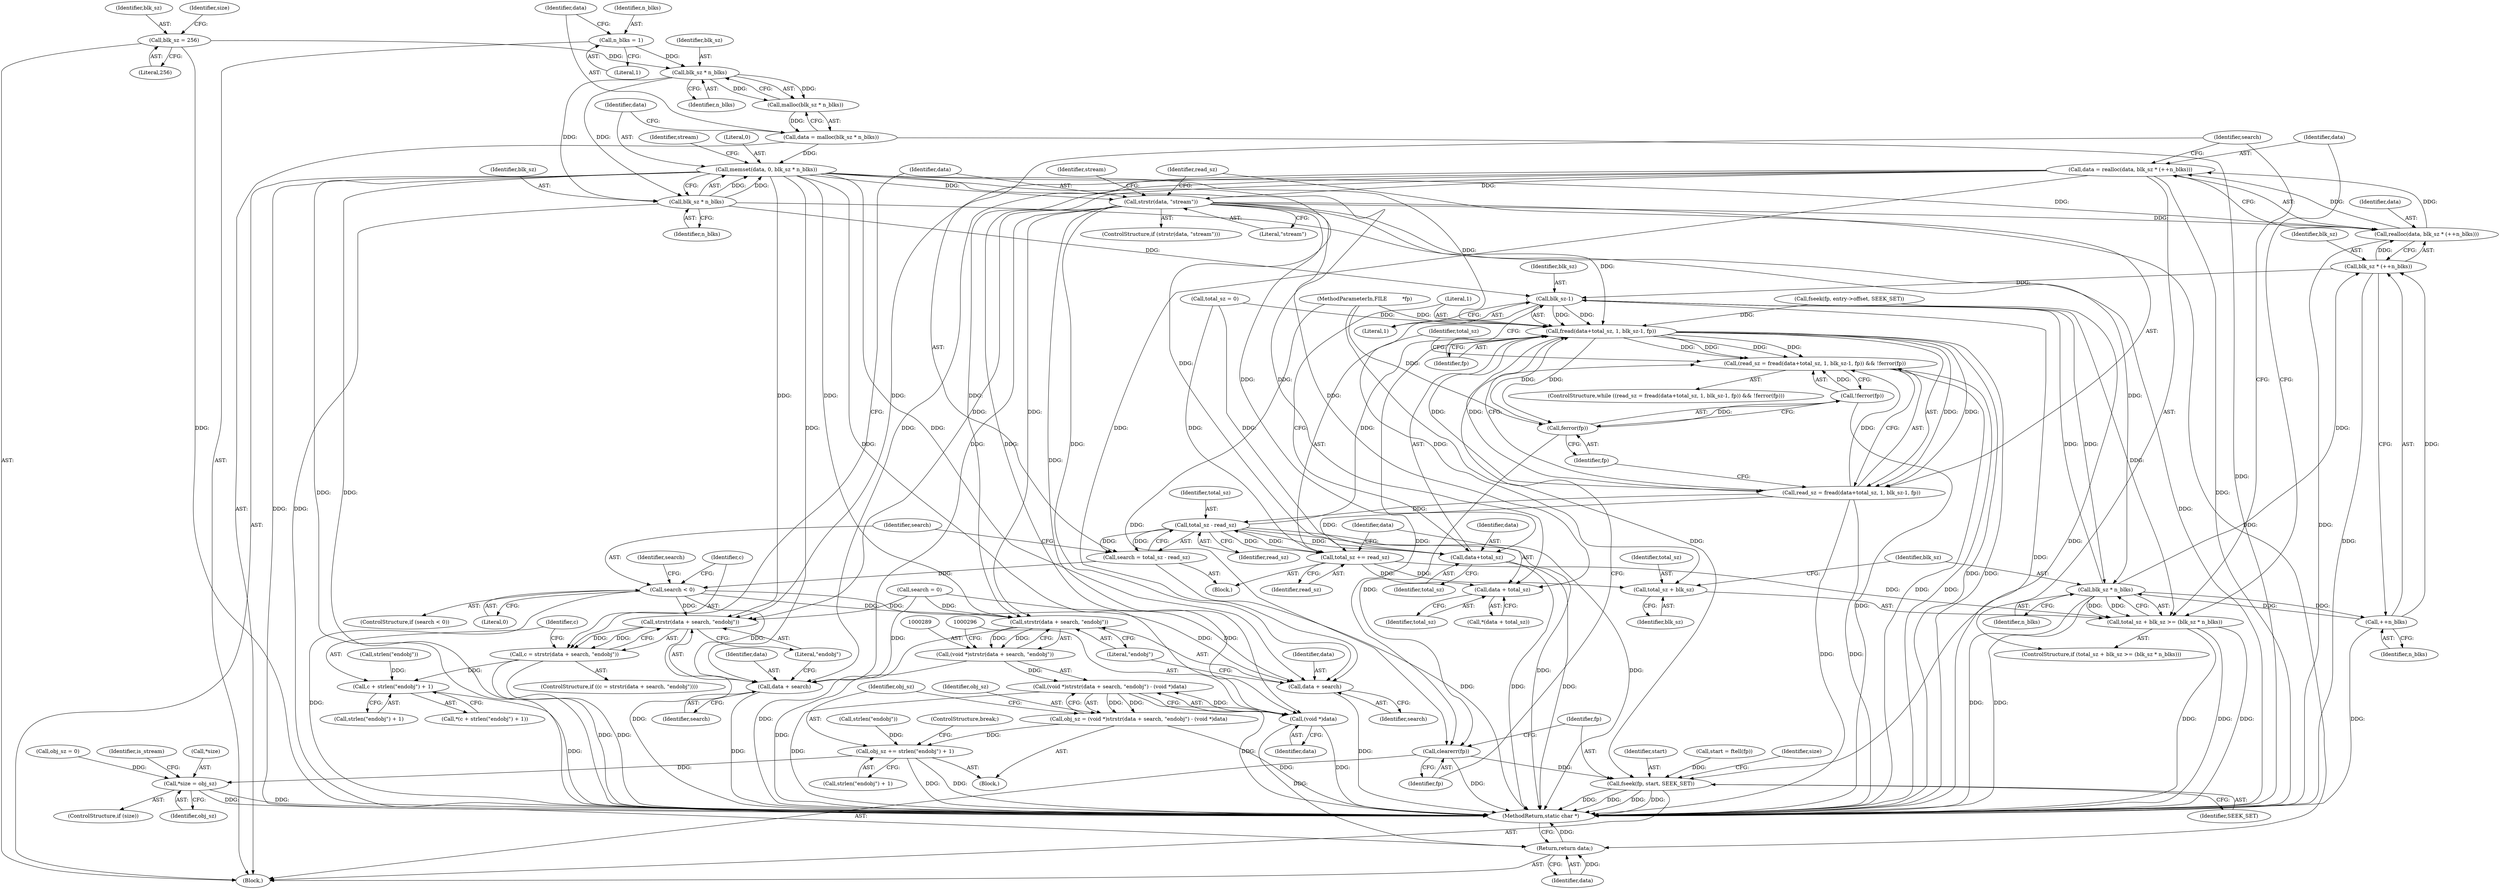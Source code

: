 digraph "1_pdfresurrect_0c4120fffa3dffe97b95c486a120eded82afe8a6_3@API" {
"1000247" [label="(Call,data = realloc(data, blk_sz * (++n_blks)))"];
"1000249" [label="(Call,realloc(data, blk_sz * (++n_blks)))"];
"1000204" [label="(Call,memset(data, 0, blk_sz * n_blks))"];
"1000198" [label="(Call,data = malloc(blk_sz * n_blks))"];
"1000200" [label="(Call,malloc(blk_sz * n_blks))"];
"1000201" [label="(Call,blk_sz * n_blks)"];
"1000114" [label="(Call,blk_sz = 256)"];
"1000195" [label="(Call,n_blks = 1)"];
"1000207" [label="(Call,blk_sz * n_blks)"];
"1000307" [label="(Call,strstr(data, \"stream\"))"];
"1000247" [label="(Call,data = realloc(data, blk_sz * (++n_blks)))"];
"1000251" [label="(Call,blk_sz * (++n_blks))"];
"1000244" [label="(Call,blk_sz * n_blks)"];
"1000222" [label="(Call,blk_sz-1)"];
"1000253" [label="(Call,++n_blks)"];
"1000270" [label="(Call,strstr(data + search, \"endobj\"))"];
"1000268" [label="(Call,c = strstr(data + search, \"endobj\"))"];
"1000278" [label="(Call,c + strlen(\"endobj\") + 1)"];
"1000271" [label="(Call,data + search)"];
"1000290" [label="(Call,strstr(data + search, \"endobj\"))"];
"1000288" [label="(Call,(void *)strstr(data + search, \"endobj\"))"];
"1000287" [label="(Call,(void *)strstr(data + search, \"endobj\") - (void *)data)"];
"1000285" [label="(Call,obj_sz = (void *)strstr(data + search, \"endobj\") - (void *)data)"];
"1000298" [label="(Call,obj_sz += strlen(\"endobj\") + 1)"];
"1000321" [label="(Call,*size = obj_sz)"];
"1000291" [label="(Call,data + search)"];
"1000295" [label="(Call,(void *)data)"];
"1000331" [label="(Return,return data;)"];
"1000217" [label="(Call,fread(data+total_sz, 1, blk_sz-1, fp))"];
"1000214" [label="(Call,(read_sz = fread(data+total_sz, 1, blk_sz-1, fp)) && !ferror(fp))"];
"1000215" [label="(Call,read_sz = fread(data+total_sz, 1, blk_sz-1, fp))"];
"1000230" [label="(Call,total_sz += read_sz)"];
"1000235" [label="(Call,data + total_sz)"];
"1000240" [label="(Call,total_sz + blk_sz >= (blk_sz * n_blks))"];
"1000241" [label="(Call,total_sz + blk_sz)"];
"1000257" [label="(Call,total_sz - read_sz)"];
"1000218" [label="(Call,data+total_sz)"];
"1000255" [label="(Call,search = total_sz - read_sz)"];
"1000261" [label="(Call,search < 0)"];
"1000227" [label="(Call,ferror(fp))"];
"1000226" [label="(Call,!ferror(fp))"];
"1000313" [label="(Call,clearerr(fp))"];
"1000315" [label="(Call,fseek(fp, start, SEEK_SET))"];
"1000205" [label="(Identifier,data)"];
"1000287" [label="(Call,(void *)strstr(data + search, \"endobj\") - (void *)data)"];
"1000333" [label="(MethodReturn,static char *)"];
"1000195" [label="(Call,n_blks = 1)"];
"1000227" [label="(Call,ferror(fp))"];
"1000217" [label="(Call,fread(data+total_sz, 1, blk_sz-1, fp))"];
"1000316" [label="(Identifier,fp)"];
"1000315" [label="(Call,fseek(fp, start, SEEK_SET))"];
"1000294" [label="(Literal,\"endobj\")"];
"1000320" [label="(Identifier,size)"];
"1000293" [label="(Identifier,search)"];
"1000218" [label="(Call,data+total_sz)"];
"1000307" [label="(Call,strstr(data, \"stream\"))"];
"1000317" [label="(Identifier,start)"];
"1000259" [label="(Identifier,read_sz)"];
"1000240" [label="(Call,total_sz + blk_sz >= (blk_sz * n_blks))"];
"1000219" [label="(Identifier,data)"];
"1000281" [label="(Call,strlen(\"endobj\"))"];
"1000272" [label="(Identifier,data)"];
"1000295" [label="(Call,(void *)data)"];
"1000204" [label="(Call,memset(data, 0, blk_sz * n_blks))"];
"1000107" [label="(MethodParameterIn,FILE         *fp)"];
"1000248" [label="(Identifier,data)"];
"1000290" [label="(Call,strstr(data + search, \"endobj\"))"];
"1000207" [label="(Call,blk_sz * n_blks)"];
"1000291" [label="(Call,data + search)"];
"1000114" [label="(Call,blk_sz = 256)"];
"1000273" [label="(Identifier,search)"];
"1000251" [label="(Call,blk_sz * (++n_blks))"];
"1000300" [label="(Call,strlen(\"endobj\") + 1)"];
"1000254" [label="(Identifier,n_blks)"];
"1000321" [label="(Call,*size = obj_sz)"];
"1000203" [label="(Identifier,n_blks)"];
"1000253" [label="(Call,++n_blks)"];
"1000236" [label="(Identifier,data)"];
"1000211" [label="(Identifier,stream)"];
"1000225" [label="(Identifier,fp)"];
"1000200" [label="(Call,malloc(blk_sz * n_blks))"];
"1000299" [label="(Identifier,obj_sz)"];
"1000267" [label="(ControlStructure,if ((c = strstr(data + search, \"endobj\"))))"];
"1000285" [label="(Call,obj_sz = (void *)strstr(data + search, \"endobj\") - (void *)data)"];
"1000288" [label="(Call,(void *)strstr(data + search, \"endobj\"))"];
"1000250" [label="(Identifier,data)"];
"1000326" [label="(Identifier,is_stream)"];
"1000232" [label="(Identifier,read_sz)"];
"1000222" [label="(Call,blk_sz-1)"];
"1000221" [label="(Literal,1)"];
"1000199" [label="(Identifier,data)"];
"1000255" [label="(Call,search = total_sz - read_sz)"];
"1000129" [label="(Identifier,size)"];
"1000314" [label="(Identifier,fp)"];
"1000197" [label="(Literal,1)"];
"1000268" [label="(Call,c = strstr(data + search, \"endobj\"))"];
"1000306" [label="(ControlStructure,if (strstr(data, \"stream\")))"];
"1000274" [label="(Literal,\"endobj\")"];
"1000280" [label="(Call,strlen(\"endobj\") + 1)"];
"1000234" [label="(Call,*(data + total_sz))"];
"1000249" [label="(Call,realloc(data, blk_sz * (++n_blks)))"];
"1000301" [label="(Call,strlen(\"endobj\"))"];
"1000298" [label="(Call,obj_sz += strlen(\"endobj\") + 1)"];
"1000322" [label="(Call,*size)"];
"1000226" [label="(Call,!ferror(fp))"];
"1000206" [label="(Literal,0)"];
"1000237" [label="(Identifier,total_sz)"];
"1000277" [label="(Call,*(c + strlen(\"endobj\") + 1))"];
"1000192" [label="(Call,total_sz = 0)"];
"1000140" [label="(Call,start = ftell(fp))"];
"1000241" [label="(Call,total_sz + blk_sz)"];
"1000257" [label="(Call,total_sz - read_sz)"];
"1000209" [label="(Identifier,n_blks)"];
"1000252" [label="(Identifier,blk_sz)"];
"1000265" [label="(Identifier,search)"];
"1000235" [label="(Call,data + total_sz)"];
"1000262" [label="(Identifier,search)"];
"1000244" [label="(Call,blk_sz * n_blks)"];
"1000243" [label="(Identifier,blk_sz)"];
"1000116" [label="(Literal,256)"];
"1000215" [label="(Call,read_sz = fread(data+total_sz, 1, blk_sz-1, fp))"];
"1000115" [label="(Identifier,blk_sz)"];
"1000319" [label="(ControlStructure,if (size))"];
"1000198" [label="(Call,data = malloc(blk_sz * n_blks))"];
"1000231" [label="(Identifier,total_sz)"];
"1000286" [label="(Identifier,obj_sz)"];
"1000230" [label="(Call,total_sz += read_sz)"];
"1000297" [label="(Identifier,data)"];
"1000279" [label="(Identifier,c)"];
"1000214" [label="(Call,(read_sz = fread(data+total_sz, 1, blk_sz-1, fp)) && !ferror(fp))"];
"1000331" [label="(Return,return data;)"];
"1000201" [label="(Call,blk_sz * n_blks)"];
"1000220" [label="(Identifier,total_sz)"];
"1000189" [label="(Call,obj_sz = 0)"];
"1000269" [label="(Identifier,c)"];
"1000260" [label="(ControlStructure,if (search < 0))"];
"1000228" [label="(Identifier,fp)"];
"1000246" [label="(Identifier,n_blks)"];
"1000309" [label="(Literal,\"stream\")"];
"1000245" [label="(Identifier,blk_sz)"];
"1000261" [label="(Call,search < 0)"];
"1000112" [label="(Block,)"];
"1000208" [label="(Identifier,blk_sz)"];
"1000275" [label="(Block,)"];
"1000256" [label="(Identifier,search)"];
"1000278" [label="(Call,c + strlen(\"endobj\") + 1)"];
"1000229" [label="(Block,)"];
"1000196" [label="(Identifier,n_blks)"];
"1000318" [label="(Identifier,SEEK_SET)"];
"1000216" [label="(Identifier,read_sz)"];
"1000271" [label="(Call,data + search)"];
"1000224" [label="(Literal,1)"];
"1000311" [label="(Identifier,stream)"];
"1000270" [label="(Call,strstr(data + search, \"endobj\"))"];
"1000202" [label="(Identifier,blk_sz)"];
"1000239" [label="(ControlStructure,if (total_sz + blk_sz >= (blk_sz * n_blks)))"];
"1000213" [label="(ControlStructure,while ((read_sz = fread(data+total_sz, 1, blk_sz-1, fp)) && !ferror(fp)))"];
"1000313" [label="(Call,clearerr(fp))"];
"1000308" [label="(Identifier,data)"];
"1000324" [label="(Identifier,obj_sz)"];
"1000242" [label="(Identifier,total_sz)"];
"1000264" [label="(Call,search = 0)"];
"1000258" [label="(Identifier,total_sz)"];
"1000292" [label="(Identifier,data)"];
"1000332" [label="(Identifier,data)"];
"1000304" [label="(ControlStructure,break;)"];
"1000247" [label="(Call,data = realloc(data, blk_sz * (++n_blks)))"];
"1000263" [label="(Literal,0)"];
"1000223" [label="(Identifier,blk_sz)"];
"1000183" [label="(Call,fseek(fp, entry->offset, SEEK_SET))"];
"1000247" -> "1000239"  [label="AST: "];
"1000247" -> "1000249"  [label="CFG: "];
"1000248" -> "1000247"  [label="AST: "];
"1000249" -> "1000247"  [label="AST: "];
"1000256" -> "1000247"  [label="CFG: "];
"1000247" -> "1000333"  [label="DDG: "];
"1000249" -> "1000247"  [label="DDG: "];
"1000249" -> "1000247"  [label="DDG: "];
"1000247" -> "1000270"  [label="DDG: "];
"1000247" -> "1000271"  [label="DDG: "];
"1000247" -> "1000290"  [label="DDG: "];
"1000247" -> "1000291"  [label="DDG: "];
"1000247" -> "1000295"  [label="DDG: "];
"1000247" -> "1000307"  [label="DDG: "];
"1000249" -> "1000251"  [label="CFG: "];
"1000250" -> "1000249"  [label="AST: "];
"1000251" -> "1000249"  [label="AST: "];
"1000249" -> "1000333"  [label="DDG: "];
"1000204" -> "1000249"  [label="DDG: "];
"1000307" -> "1000249"  [label="DDG: "];
"1000251" -> "1000249"  [label="DDG: "];
"1000204" -> "1000112"  [label="AST: "];
"1000204" -> "1000207"  [label="CFG: "];
"1000205" -> "1000204"  [label="AST: "];
"1000206" -> "1000204"  [label="AST: "];
"1000207" -> "1000204"  [label="AST: "];
"1000211" -> "1000204"  [label="CFG: "];
"1000204" -> "1000333"  [label="DDG: "];
"1000204" -> "1000333"  [label="DDG: "];
"1000198" -> "1000204"  [label="DDG: "];
"1000207" -> "1000204"  [label="DDG: "];
"1000207" -> "1000204"  [label="DDG: "];
"1000204" -> "1000217"  [label="DDG: "];
"1000204" -> "1000218"  [label="DDG: "];
"1000204" -> "1000235"  [label="DDG: "];
"1000204" -> "1000270"  [label="DDG: "];
"1000204" -> "1000271"  [label="DDG: "];
"1000204" -> "1000290"  [label="DDG: "];
"1000204" -> "1000291"  [label="DDG: "];
"1000204" -> "1000295"  [label="DDG: "];
"1000204" -> "1000307"  [label="DDG: "];
"1000204" -> "1000331"  [label="DDG: "];
"1000198" -> "1000112"  [label="AST: "];
"1000198" -> "1000200"  [label="CFG: "];
"1000199" -> "1000198"  [label="AST: "];
"1000200" -> "1000198"  [label="AST: "];
"1000205" -> "1000198"  [label="CFG: "];
"1000198" -> "1000333"  [label="DDG: "];
"1000200" -> "1000198"  [label="DDG: "];
"1000200" -> "1000201"  [label="CFG: "];
"1000201" -> "1000200"  [label="AST: "];
"1000201" -> "1000200"  [label="DDG: "];
"1000201" -> "1000200"  [label="DDG: "];
"1000201" -> "1000203"  [label="CFG: "];
"1000202" -> "1000201"  [label="AST: "];
"1000203" -> "1000201"  [label="AST: "];
"1000114" -> "1000201"  [label="DDG: "];
"1000195" -> "1000201"  [label="DDG: "];
"1000201" -> "1000207"  [label="DDG: "];
"1000201" -> "1000207"  [label="DDG: "];
"1000114" -> "1000112"  [label="AST: "];
"1000114" -> "1000116"  [label="CFG: "];
"1000115" -> "1000114"  [label="AST: "];
"1000116" -> "1000114"  [label="AST: "];
"1000129" -> "1000114"  [label="CFG: "];
"1000114" -> "1000333"  [label="DDG: "];
"1000195" -> "1000112"  [label="AST: "];
"1000195" -> "1000197"  [label="CFG: "];
"1000196" -> "1000195"  [label="AST: "];
"1000197" -> "1000195"  [label="AST: "];
"1000199" -> "1000195"  [label="CFG: "];
"1000207" -> "1000209"  [label="CFG: "];
"1000208" -> "1000207"  [label="AST: "];
"1000209" -> "1000207"  [label="AST: "];
"1000207" -> "1000333"  [label="DDG: "];
"1000207" -> "1000222"  [label="DDG: "];
"1000207" -> "1000244"  [label="DDG: "];
"1000307" -> "1000306"  [label="AST: "];
"1000307" -> "1000309"  [label="CFG: "];
"1000308" -> "1000307"  [label="AST: "];
"1000309" -> "1000307"  [label="AST: "];
"1000216" -> "1000307"  [label="CFG: "];
"1000311" -> "1000307"  [label="CFG: "];
"1000307" -> "1000333"  [label="DDG: "];
"1000307" -> "1000217"  [label="DDG: "];
"1000307" -> "1000218"  [label="DDG: "];
"1000307" -> "1000235"  [label="DDG: "];
"1000307" -> "1000270"  [label="DDG: "];
"1000307" -> "1000271"  [label="DDG: "];
"1000307" -> "1000290"  [label="DDG: "];
"1000307" -> "1000291"  [label="DDG: "];
"1000307" -> "1000295"  [label="DDG: "];
"1000307" -> "1000331"  [label="DDG: "];
"1000251" -> "1000253"  [label="CFG: "];
"1000252" -> "1000251"  [label="AST: "];
"1000253" -> "1000251"  [label="AST: "];
"1000251" -> "1000333"  [label="DDG: "];
"1000251" -> "1000222"  [label="DDG: "];
"1000244" -> "1000251"  [label="DDG: "];
"1000253" -> "1000251"  [label="DDG: "];
"1000244" -> "1000240"  [label="AST: "];
"1000244" -> "1000246"  [label="CFG: "];
"1000245" -> "1000244"  [label="AST: "];
"1000246" -> "1000244"  [label="AST: "];
"1000240" -> "1000244"  [label="CFG: "];
"1000244" -> "1000333"  [label="DDG: "];
"1000244" -> "1000333"  [label="DDG: "];
"1000244" -> "1000222"  [label="DDG: "];
"1000244" -> "1000240"  [label="DDG: "];
"1000244" -> "1000240"  [label="DDG: "];
"1000222" -> "1000244"  [label="DDG: "];
"1000253" -> "1000244"  [label="DDG: "];
"1000244" -> "1000253"  [label="DDG: "];
"1000222" -> "1000217"  [label="AST: "];
"1000222" -> "1000224"  [label="CFG: "];
"1000223" -> "1000222"  [label="AST: "];
"1000224" -> "1000222"  [label="AST: "];
"1000225" -> "1000222"  [label="CFG: "];
"1000222" -> "1000333"  [label="DDG: "];
"1000222" -> "1000217"  [label="DDG: "];
"1000222" -> "1000217"  [label="DDG: "];
"1000222" -> "1000240"  [label="DDG: "];
"1000222" -> "1000241"  [label="DDG: "];
"1000253" -> "1000254"  [label="CFG: "];
"1000254" -> "1000253"  [label="AST: "];
"1000253" -> "1000333"  [label="DDG: "];
"1000270" -> "1000268"  [label="AST: "];
"1000270" -> "1000274"  [label="CFG: "];
"1000271" -> "1000270"  [label="AST: "];
"1000274" -> "1000270"  [label="AST: "];
"1000268" -> "1000270"  [label="CFG: "];
"1000270" -> "1000333"  [label="DDG: "];
"1000270" -> "1000268"  [label="DDG: "];
"1000270" -> "1000268"  [label="DDG: "];
"1000264" -> "1000270"  [label="DDG: "];
"1000261" -> "1000270"  [label="DDG: "];
"1000268" -> "1000267"  [label="AST: "];
"1000269" -> "1000268"  [label="AST: "];
"1000279" -> "1000268"  [label="CFG: "];
"1000308" -> "1000268"  [label="CFG: "];
"1000268" -> "1000333"  [label="DDG: "];
"1000268" -> "1000333"  [label="DDG: "];
"1000268" -> "1000278"  [label="DDG: "];
"1000278" -> "1000277"  [label="AST: "];
"1000278" -> "1000280"  [label="CFG: "];
"1000279" -> "1000278"  [label="AST: "];
"1000280" -> "1000278"  [label="AST: "];
"1000277" -> "1000278"  [label="CFG: "];
"1000278" -> "1000333"  [label="DDG: "];
"1000281" -> "1000278"  [label="DDG: "];
"1000271" -> "1000273"  [label="CFG: "];
"1000272" -> "1000271"  [label="AST: "];
"1000273" -> "1000271"  [label="AST: "];
"1000274" -> "1000271"  [label="CFG: "];
"1000271" -> "1000333"  [label="DDG: "];
"1000264" -> "1000271"  [label="DDG: "];
"1000261" -> "1000271"  [label="DDG: "];
"1000290" -> "1000288"  [label="AST: "];
"1000290" -> "1000294"  [label="CFG: "];
"1000291" -> "1000290"  [label="AST: "];
"1000294" -> "1000290"  [label="AST: "];
"1000288" -> "1000290"  [label="CFG: "];
"1000290" -> "1000333"  [label="DDG: "];
"1000290" -> "1000288"  [label="DDG: "];
"1000290" -> "1000288"  [label="DDG: "];
"1000264" -> "1000290"  [label="DDG: "];
"1000261" -> "1000290"  [label="DDG: "];
"1000288" -> "1000287"  [label="AST: "];
"1000289" -> "1000288"  [label="AST: "];
"1000296" -> "1000288"  [label="CFG: "];
"1000288" -> "1000333"  [label="DDG: "];
"1000288" -> "1000287"  [label="DDG: "];
"1000287" -> "1000285"  [label="AST: "];
"1000287" -> "1000295"  [label="CFG: "];
"1000295" -> "1000287"  [label="AST: "];
"1000285" -> "1000287"  [label="CFG: "];
"1000287" -> "1000333"  [label="DDG: "];
"1000287" -> "1000333"  [label="DDG: "];
"1000287" -> "1000285"  [label="DDG: "];
"1000287" -> "1000285"  [label="DDG: "];
"1000295" -> "1000287"  [label="DDG: "];
"1000285" -> "1000275"  [label="AST: "];
"1000286" -> "1000285"  [label="AST: "];
"1000299" -> "1000285"  [label="CFG: "];
"1000285" -> "1000333"  [label="DDG: "];
"1000285" -> "1000298"  [label="DDG: "];
"1000298" -> "1000275"  [label="AST: "];
"1000298" -> "1000300"  [label="CFG: "];
"1000299" -> "1000298"  [label="AST: "];
"1000300" -> "1000298"  [label="AST: "];
"1000304" -> "1000298"  [label="CFG: "];
"1000298" -> "1000333"  [label="DDG: "];
"1000298" -> "1000333"  [label="DDG: "];
"1000301" -> "1000298"  [label="DDG: "];
"1000298" -> "1000321"  [label="DDG: "];
"1000321" -> "1000319"  [label="AST: "];
"1000321" -> "1000324"  [label="CFG: "];
"1000322" -> "1000321"  [label="AST: "];
"1000324" -> "1000321"  [label="AST: "];
"1000326" -> "1000321"  [label="CFG: "];
"1000321" -> "1000333"  [label="DDG: "];
"1000321" -> "1000333"  [label="DDG: "];
"1000189" -> "1000321"  [label="DDG: "];
"1000291" -> "1000293"  [label="CFG: "];
"1000292" -> "1000291"  [label="AST: "];
"1000293" -> "1000291"  [label="AST: "];
"1000294" -> "1000291"  [label="CFG: "];
"1000291" -> "1000333"  [label="DDG: "];
"1000264" -> "1000291"  [label="DDG: "];
"1000261" -> "1000291"  [label="DDG: "];
"1000295" -> "1000297"  [label="CFG: "];
"1000296" -> "1000295"  [label="AST: "];
"1000297" -> "1000295"  [label="AST: "];
"1000295" -> "1000333"  [label="DDG: "];
"1000295" -> "1000331"  [label="DDG: "];
"1000331" -> "1000112"  [label="AST: "];
"1000331" -> "1000332"  [label="CFG: "];
"1000332" -> "1000331"  [label="AST: "];
"1000333" -> "1000331"  [label="CFG: "];
"1000331" -> "1000333"  [label="DDG: "];
"1000332" -> "1000331"  [label="DDG: "];
"1000217" -> "1000215"  [label="AST: "];
"1000217" -> "1000225"  [label="CFG: "];
"1000218" -> "1000217"  [label="AST: "];
"1000221" -> "1000217"  [label="AST: "];
"1000225" -> "1000217"  [label="AST: "];
"1000215" -> "1000217"  [label="CFG: "];
"1000217" -> "1000333"  [label="DDG: "];
"1000217" -> "1000333"  [label="DDG: "];
"1000217" -> "1000214"  [label="DDG: "];
"1000217" -> "1000214"  [label="DDG: "];
"1000217" -> "1000214"  [label="DDG: "];
"1000217" -> "1000214"  [label="DDG: "];
"1000217" -> "1000215"  [label="DDG: "];
"1000217" -> "1000215"  [label="DDG: "];
"1000217" -> "1000215"  [label="DDG: "];
"1000217" -> "1000215"  [label="DDG: "];
"1000257" -> "1000217"  [label="DDG: "];
"1000192" -> "1000217"  [label="DDG: "];
"1000227" -> "1000217"  [label="DDG: "];
"1000183" -> "1000217"  [label="DDG: "];
"1000107" -> "1000217"  [label="DDG: "];
"1000217" -> "1000227"  [label="DDG: "];
"1000217" -> "1000313"  [label="DDG: "];
"1000214" -> "1000213"  [label="AST: "];
"1000214" -> "1000215"  [label="CFG: "];
"1000214" -> "1000226"  [label="CFG: "];
"1000215" -> "1000214"  [label="AST: "];
"1000226" -> "1000214"  [label="AST: "];
"1000231" -> "1000214"  [label="CFG: "];
"1000314" -> "1000214"  [label="CFG: "];
"1000214" -> "1000333"  [label="DDG: "];
"1000214" -> "1000333"  [label="DDG: "];
"1000215" -> "1000214"  [label="DDG: "];
"1000226" -> "1000214"  [label="DDG: "];
"1000216" -> "1000215"  [label="AST: "];
"1000228" -> "1000215"  [label="CFG: "];
"1000215" -> "1000333"  [label="DDG: "];
"1000215" -> "1000333"  [label="DDG: "];
"1000215" -> "1000230"  [label="DDG: "];
"1000215" -> "1000257"  [label="DDG: "];
"1000230" -> "1000229"  [label="AST: "];
"1000230" -> "1000232"  [label="CFG: "];
"1000231" -> "1000230"  [label="AST: "];
"1000232" -> "1000230"  [label="AST: "];
"1000236" -> "1000230"  [label="CFG: "];
"1000257" -> "1000230"  [label="DDG: "];
"1000192" -> "1000230"  [label="DDG: "];
"1000230" -> "1000235"  [label="DDG: "];
"1000230" -> "1000240"  [label="DDG: "];
"1000230" -> "1000241"  [label="DDG: "];
"1000230" -> "1000257"  [label="DDG: "];
"1000235" -> "1000234"  [label="AST: "];
"1000235" -> "1000237"  [label="CFG: "];
"1000236" -> "1000235"  [label="AST: "];
"1000237" -> "1000235"  [label="AST: "];
"1000234" -> "1000235"  [label="CFG: "];
"1000240" -> "1000239"  [label="AST: "];
"1000241" -> "1000240"  [label="AST: "];
"1000248" -> "1000240"  [label="CFG: "];
"1000256" -> "1000240"  [label="CFG: "];
"1000240" -> "1000333"  [label="DDG: "];
"1000240" -> "1000333"  [label="DDG: "];
"1000240" -> "1000333"  [label="DDG: "];
"1000241" -> "1000243"  [label="CFG: "];
"1000242" -> "1000241"  [label="AST: "];
"1000243" -> "1000241"  [label="AST: "];
"1000245" -> "1000241"  [label="CFG: "];
"1000257" -> "1000255"  [label="AST: "];
"1000257" -> "1000259"  [label="CFG: "];
"1000258" -> "1000257"  [label="AST: "];
"1000259" -> "1000257"  [label="AST: "];
"1000255" -> "1000257"  [label="CFG: "];
"1000257" -> "1000333"  [label="DDG: "];
"1000257" -> "1000333"  [label="DDG: "];
"1000257" -> "1000218"  [label="DDG: "];
"1000257" -> "1000255"  [label="DDG: "];
"1000257" -> "1000255"  [label="DDG: "];
"1000218" -> "1000220"  [label="CFG: "];
"1000219" -> "1000218"  [label="AST: "];
"1000220" -> "1000218"  [label="AST: "];
"1000221" -> "1000218"  [label="CFG: "];
"1000218" -> "1000333"  [label="DDG: "];
"1000218" -> "1000333"  [label="DDG: "];
"1000192" -> "1000218"  [label="DDG: "];
"1000255" -> "1000229"  [label="AST: "];
"1000256" -> "1000255"  [label="AST: "];
"1000262" -> "1000255"  [label="CFG: "];
"1000255" -> "1000333"  [label="DDG: "];
"1000255" -> "1000261"  [label="DDG: "];
"1000261" -> "1000260"  [label="AST: "];
"1000261" -> "1000263"  [label="CFG: "];
"1000262" -> "1000261"  [label="AST: "];
"1000263" -> "1000261"  [label="AST: "];
"1000265" -> "1000261"  [label="CFG: "];
"1000269" -> "1000261"  [label="CFG: "];
"1000261" -> "1000333"  [label="DDG: "];
"1000227" -> "1000226"  [label="AST: "];
"1000227" -> "1000228"  [label="CFG: "];
"1000228" -> "1000227"  [label="AST: "];
"1000226" -> "1000227"  [label="CFG: "];
"1000227" -> "1000226"  [label="DDG: "];
"1000107" -> "1000227"  [label="DDG: "];
"1000227" -> "1000313"  [label="DDG: "];
"1000226" -> "1000333"  [label="DDG: "];
"1000313" -> "1000112"  [label="AST: "];
"1000313" -> "1000314"  [label="CFG: "];
"1000314" -> "1000313"  [label="AST: "];
"1000316" -> "1000313"  [label="CFG: "];
"1000313" -> "1000333"  [label="DDG: "];
"1000107" -> "1000313"  [label="DDG: "];
"1000313" -> "1000315"  [label="DDG: "];
"1000315" -> "1000112"  [label="AST: "];
"1000315" -> "1000318"  [label="CFG: "];
"1000316" -> "1000315"  [label="AST: "];
"1000317" -> "1000315"  [label="AST: "];
"1000318" -> "1000315"  [label="AST: "];
"1000320" -> "1000315"  [label="CFG: "];
"1000315" -> "1000333"  [label="DDG: "];
"1000315" -> "1000333"  [label="DDG: "];
"1000315" -> "1000333"  [label="DDG: "];
"1000315" -> "1000333"  [label="DDG: "];
"1000107" -> "1000315"  [label="DDG: "];
"1000140" -> "1000315"  [label="DDG: "];
"1000183" -> "1000315"  [label="DDG: "];
}
